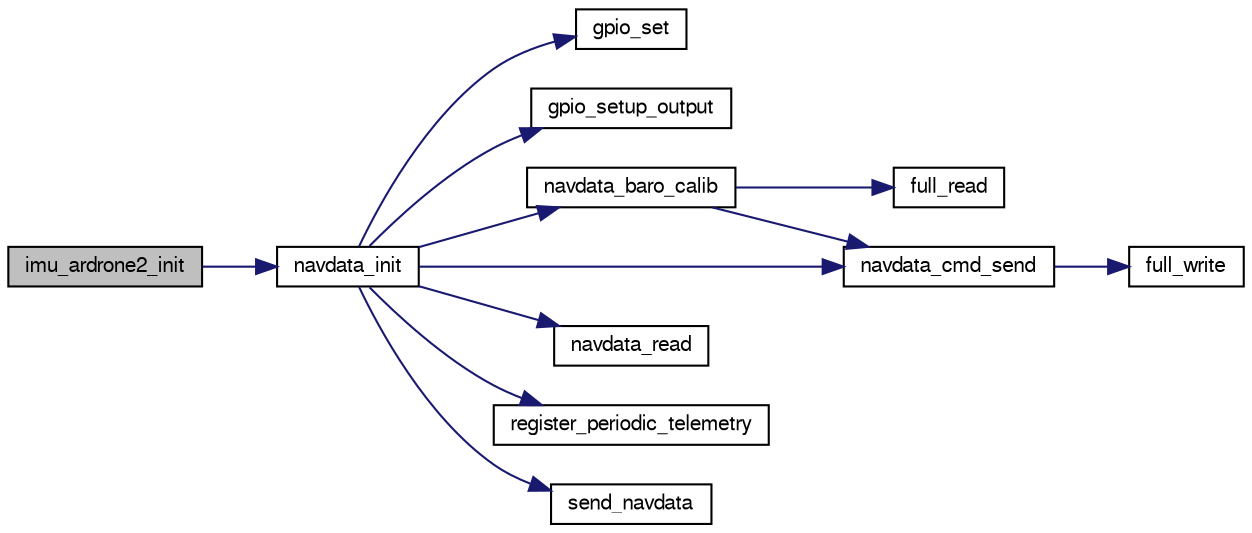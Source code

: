 digraph "imu_ardrone2_init"
{
  edge [fontname="FreeSans",fontsize="10",labelfontname="FreeSans",labelfontsize="10"];
  node [fontname="FreeSans",fontsize="10",shape=record];
  rankdir="LR";
  Node1 [label="imu_ardrone2_init",height=0.2,width=0.4,color="black", fillcolor="grey75", style="filled", fontcolor="black"];
  Node1 -> Node2 [color="midnightblue",fontsize="10",style="solid",fontname="FreeSans"];
  Node2 [label="navdata_init",height=0.2,width=0.4,color="black", fillcolor="white", style="filled",URL="$navdata_8c.html#a97f551437edc88593c5ea3af73d72efe",tooltip="Initialize the navdata board. "];
  Node2 -> Node3 [color="midnightblue",fontsize="10",style="solid",fontname="FreeSans"];
  Node3 [label="gpio_set",height=0.2,width=0.4,color="black", fillcolor="white", style="filled",URL="$chibios_2mcu__periph_2gpio__arch_8h.html#a0da8ef247730680b4ffa595d11069051",tooltip="Set a gpio output to high level. "];
  Node2 -> Node4 [color="midnightblue",fontsize="10",style="solid",fontname="FreeSans"];
  Node4 [label="gpio_setup_output",height=0.2,width=0.4,color="black", fillcolor="white", style="filled",URL="$chibios_2mcu__periph_2gpio__arch_8c.html#a614c4a447f1e43381d92c682ac3b953f",tooltip="Setup one or more pins of the given GPIO port as outputs. "];
  Node2 -> Node5 [color="midnightblue",fontsize="10",style="solid",fontname="FreeSans"];
  Node5 [label="navdata_baro_calib",height=0.2,width=0.4,color="black", fillcolor="white", style="filled",URL="$navdata_8c.html#a09ffe80e1ce558cd0ad8b72b054cd898",tooltip="Try to receive the baro calibration from the navdata board. "];
  Node5 -> Node6 [color="midnightblue",fontsize="10",style="solid",fontname="FreeSans"];
  Node6 [label="full_read",height=0.2,width=0.4,color="black", fillcolor="white", style="filled",URL="$navdata_8c.html#ae43ceafaca46ba7374afd15ed5b3b15a",tooltip="Read from fd even while being interrupted. "];
  Node5 -> Node7 [color="midnightblue",fontsize="10",style="solid",fontname="FreeSans"];
  Node7 [label="navdata_cmd_send",height=0.2,width=0.4,color="black", fillcolor="white", style="filled",URL="$navdata_8c.html#a5c73b29bf91870f07e9bfeef9a7e4c80",tooltip="Sends a one byte command. "];
  Node7 -> Node8 [color="midnightblue",fontsize="10",style="solid",fontname="FreeSans"];
  Node8 [label="full_write",height=0.2,width=0.4,color="black", fillcolor="white", style="filled",URL="$navdata_8c.html#a2a56a11d98c367fcfc5bd7afb77fd2ec",tooltip="Write to fd even while being interrupted. "];
  Node2 -> Node7 [color="midnightblue",fontsize="10",style="solid",fontname="FreeSans"];
  Node2 -> Node9 [color="midnightblue",fontsize="10",style="solid",fontname="FreeSans"];
  Node9 [label="navdata_read",height=0.2,width=0.4,color="black", fillcolor="white", style="filled",URL="$navdata_8c.html#a2f96fc11572f535eb0e7603e1043c5e7",tooltip="Main reading thread This is done asynchronous because the navdata board doesn&#39;t support NON_BLOCKING..."];
  Node2 -> Node10 [color="midnightblue",fontsize="10",style="solid",fontname="FreeSans"];
  Node10 [label="register_periodic_telemetry",height=0.2,width=0.4,color="black", fillcolor="white", style="filled",URL="$telemetry_8c.html#a8b8cf43739f06c54d16370c141b541a0",tooltip="Register a telemetry callback function. "];
  Node2 -> Node11 [color="midnightblue",fontsize="10",style="solid",fontname="FreeSans"];
  Node11 [label="send_navdata",height=0.2,width=0.4,color="black", fillcolor="white", style="filled",URL="$navdata_8c.html#a1c1d009db19810cfa226fb6f4e2cd53d"];
}

